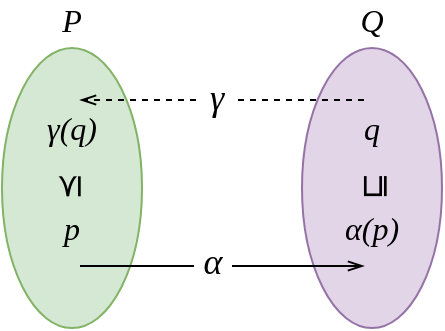 <mxfile version="14.6.9" type="device"><diagram id="uKRmwMTGbEVMt6Vf-9oI" name="Page-1"><mxGraphModel dx="569" dy="305" grid="1" gridSize="10" guides="1" tooltips="1" connect="1" arrows="1" fold="1" page="1" pageScale="1" pageWidth="827" pageHeight="1169" math="0" shadow="0"><root><mxCell id="0"/><mxCell id="1" parent="0"/><mxCell id="ScjurFdeFFT-SWdE8xIS-1" value="" style="ellipse;whiteSpace=wrap;html=1;fillColor=#d5e8d4;strokeColor=#82b366;fontFamily=Times New Roman;" parent="1" vertex="1"><mxGeometry x="240" y="130" width="70" height="140" as="geometry"/></mxCell><mxCell id="ScjurFdeFFT-SWdE8xIS-3" value="" style="ellipse;whiteSpace=wrap;html=1;fillColor=#e1d5e7;strokeColor=#9673a6;fontFamily=Times New Roman;" parent="1" vertex="1"><mxGeometry x="390" y="130" width="70" height="140" as="geometry"/></mxCell><mxCell id="ScjurFdeFFT-SWdE8xIS-4" value="P" style="text;html=1;strokeColor=none;fillColor=none;align=center;verticalAlign=middle;whiteSpace=wrap;rounded=0;fontStyle=2;fontFamily=Times New Roman;fontSize=16;" parent="1" vertex="1"><mxGeometry x="255" y="106" width="40" height="20" as="geometry"/></mxCell><mxCell id="ScjurFdeFFT-SWdE8xIS-5" value="Q" style="text;html=1;strokeColor=none;fillColor=none;align=center;verticalAlign=middle;whiteSpace=wrap;rounded=0;fontStyle=2;fontFamily=Times New Roman;fontSize=16;" parent="1" vertex="1"><mxGeometry x="405" y="106" width="40" height="20" as="geometry"/></mxCell><mxCell id="ScjurFdeFFT-SWdE8xIS-6" value="p" style="text;html=1;strokeColor=none;fillColor=none;align=center;verticalAlign=middle;whiteSpace=wrap;rounded=0;fontStyle=2;fontFamily=Times New Roman;fontSize=16;" parent="1" vertex="1"><mxGeometry x="255" y="210" width="40" height="20" as="geometry"/></mxCell><mxCell id="ScjurFdeFFT-SWdE8xIS-7" value="α(p)" style="text;html=1;strokeColor=none;fillColor=none;align=center;verticalAlign=middle;whiteSpace=wrap;rounded=0;fontStyle=2;fontFamily=Times New Roman;fontSize=16;" parent="1" vertex="1"><mxGeometry x="405" y="210" width="40" height="20" as="geometry"/></mxCell><mxCell id="ScjurFdeFFT-SWdE8xIS-8" value="q" style="text;html=1;strokeColor=none;fillColor=none;align=center;verticalAlign=middle;whiteSpace=wrap;rounded=0;fontStyle=2;fontFamily=Times New Roman;fontSize=16;" parent="1" vertex="1"><mxGeometry x="405" y="160" width="40" height="20" as="geometry"/></mxCell><mxCell id="ScjurFdeFFT-SWdE8xIS-9" value="γ(q)" style="text;html=1;strokeColor=none;fillColor=none;align=center;verticalAlign=middle;whiteSpace=wrap;rounded=0;fontStyle=2;fontFamily=Times New Roman;fontSize=16;" parent="1" vertex="1"><mxGeometry x="255" y="160" width="40" height="20" as="geometry"/></mxCell><mxCell id="ScjurFdeFFT-SWdE8xIS-18" style="edgeStyle=orthogonalEdgeStyle;orthogonalLoop=1;jettySize=auto;html=1;exitX=1;exitY=0.5;exitDx=0;exitDy=0;entryX=0;entryY=0.5;entryDx=0;entryDy=0;fontFamily=Times New Roman;fontSize=15;endArrow=openThin;endFill=0;elbow=vertical;" parent="1" source="ScjurFdeFFT-SWdE8xIS-11" target="ScjurFdeFFT-SWdE8xIS-13" edge="1"><mxGeometry relative="1" as="geometry"/></mxCell><mxCell id="ScjurFdeFFT-SWdE8xIS-23" value="&lt;span style=&quot;font-size: 18px;&quot;&gt;&lt;i style=&quot;font-size: 18px;&quot;&gt;&amp;nbsp;α&amp;nbsp;&lt;/i&gt;&lt;/span&gt;" style="edgeLabel;html=1;align=center;verticalAlign=middle;resizable=0;points=[];fontSize=18;fontFamily=Times New Roman;" parent="ScjurFdeFFT-SWdE8xIS-18" vertex="1" connectable="0"><mxGeometry x="-0.048" y="1" relative="1" as="geometry"><mxPoint x="-2" y="-1" as="offset"/></mxGeometry></mxCell><mxCell id="ScjurFdeFFT-SWdE8xIS-11" value="" style="shape=image;html=1;verticalAlign=top;verticalLabelPosition=bottom;labelBackgroundColor=#ffffff;imageAspect=0;aspect=fixed;image=https://cdn4.iconfinder.com/data/icons/essential-app-2/16/record-round-circle-dot-128.png;fontFamily=Times New Roman;" parent="1" vertex="1"><mxGeometry x="271" y="235" width="8" height="8" as="geometry"/></mxCell><mxCell id="ScjurFdeFFT-SWdE8xIS-13" value="" style="shape=image;html=1;verticalAlign=top;verticalLabelPosition=bottom;labelBackgroundColor=#ffffff;imageAspect=0;aspect=fixed;image=https://cdn4.iconfinder.com/data/icons/essential-app-2/16/record-round-circle-dot-128.png;fontFamily=Times New Roman;" parent="1" vertex="1"><mxGeometry x="421" y="235" width="8" height="8" as="geometry"/></mxCell><mxCell id="ScjurFdeFFT-SWdE8xIS-19" style="orthogonalLoop=1;jettySize=auto;html=1;exitX=0;exitY=0.5;exitDx=0;exitDy=0;entryX=1;entryY=0.5;entryDx=0;entryDy=0;fontFamily=Times New Roman;fontSize=15;endArrow=openThin;endFill=0;dashed=1;" parent="1" source="ScjurFdeFFT-SWdE8xIS-14" target="ScjurFdeFFT-SWdE8xIS-16" edge="1"><mxGeometry relative="1" as="geometry"/></mxCell><mxCell id="ScjurFdeFFT-SWdE8xIS-24" value="&lt;i style=&quot;font-size: 18px;&quot;&gt;&amp;nbsp;γ&amp;nbsp;&lt;/i&gt;" style="edgeLabel;html=1;align=center;verticalAlign=middle;resizable=0;points=[];fontSize=18;fontFamily=Times New Roman;" parent="ScjurFdeFFT-SWdE8xIS-19" vertex="1" connectable="0"><mxGeometry x="0.014" relative="1" as="geometry"><mxPoint x="-2" y="-1" as="offset"/></mxGeometry></mxCell><mxCell id="ScjurFdeFFT-SWdE8xIS-14" value="" style="shape=image;html=1;verticalAlign=top;verticalLabelPosition=bottom;labelBackgroundColor=#ffffff;imageAspect=0;aspect=fixed;image=https://cdn4.iconfinder.com/data/icons/essential-app-2/16/record-round-circle-dot-128.png;fontFamily=Times New Roman;" parent="1" vertex="1"><mxGeometry x="421" y="152" width="8" height="8" as="geometry"/></mxCell><mxCell id="ScjurFdeFFT-SWdE8xIS-16" value="" style="shape=image;html=1;verticalAlign=top;verticalLabelPosition=bottom;labelBackgroundColor=#ffffff;imageAspect=0;aspect=fixed;image=https://cdn4.iconfinder.com/data/icons/essential-app-2/16/record-round-circle-dot-128.png;fontFamily=Times New Roman;" parent="1" vertex="1"><mxGeometry x="271" y="152" width="8" height="8" as="geometry"/></mxCell><mxCell id="ScjurFdeFFT-SWdE8xIS-20" value="⪯" style="text;html=1;strokeColor=none;fillColor=none;align=center;verticalAlign=middle;whiteSpace=wrap;rounded=0;fontFamily=Times New Roman;fontSize=16;rotation=-90;fontStyle=0" parent="1" vertex="1"><mxGeometry x="253" y="189" width="40" height="20" as="geometry"/></mxCell><mxCell id="ScjurFdeFFT-SWdE8xIS-21" value="⊑" style="text;html=1;strokeColor=none;fillColor=none;align=center;verticalAlign=middle;whiteSpace=wrap;rounded=0;fontFamily=Times New Roman;fontSize=16;rotation=-90;fontStyle=0" parent="1" vertex="1"><mxGeometry x="405" y="189" width="40" height="20" as="geometry"/></mxCell></root></mxGraphModel></diagram></mxfile>